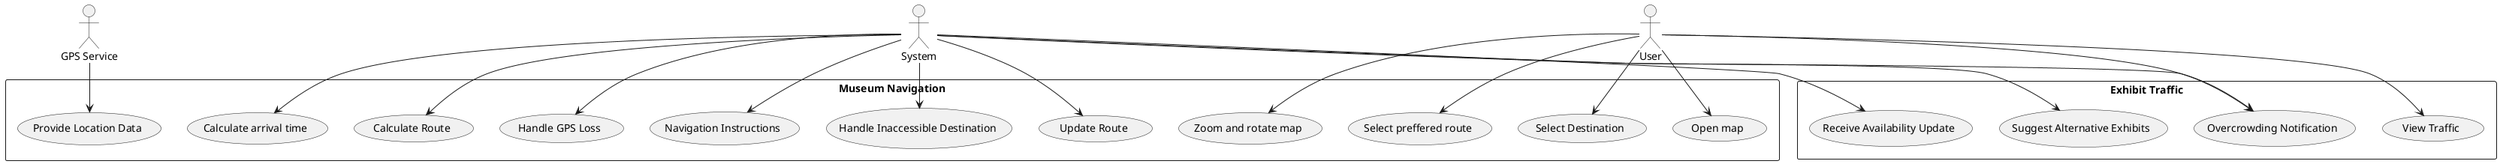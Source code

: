 @startuml

actor User
actor "GPS Service" as GPS
actor "System" as Sys

rectangle "Museum Navigation" {
    User --> (Open map) 
    User --> (Select Destination)
    User --> (Select preffered route)
    User --> (Zoom and rotate map)
    Sys --> (Calculate Route)
    Sys --> (Calculate arrival time)
    Sys --> (Update Route)
    Sys --> (Handle Inaccessible Destination)
    Sys --> (Navigation Instructions)
    Sys --> (Handle GPS Loss)
    GPS --> (Provide Location Data)
}

rectangle "Exhibit Traffic" {
    User --> (View Traffic)
    User --> (Overcrowding Notification)
    Sys --> (Overcrowding Notification)
    Sys --> (Suggest Alternative Exhibits)
    Sys --> (Receive Availability Update)
}

@enduml
